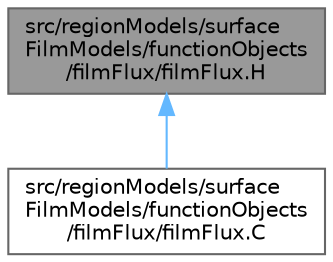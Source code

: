 digraph "src/regionModels/surfaceFilmModels/functionObjects/filmFlux/filmFlux.H"
{
 // LATEX_PDF_SIZE
  bgcolor="transparent";
  edge [fontname=Helvetica,fontsize=10,labelfontname=Helvetica,labelfontsize=10];
  node [fontname=Helvetica,fontsize=10,shape=box,height=0.2,width=0.4];
  Node1 [id="Node000001",label="src/regionModels/surface\lFilmModels/functionObjects\l/filmFlux/filmFlux.H",height=0.2,width=0.4,color="gray40", fillcolor="grey60", style="filled", fontcolor="black",tooltip=" "];
  Node1 -> Node2 [id="edge1_Node000001_Node000002",dir="back",color="steelblue1",style="solid",tooltip=" "];
  Node2 [id="Node000002",label="src/regionModels/surface\lFilmModels/functionObjects\l/filmFlux/filmFlux.C",height=0.2,width=0.4,color="grey40", fillcolor="white", style="filled",URL="$filmFlux_8C.html",tooltip=" "];
}
